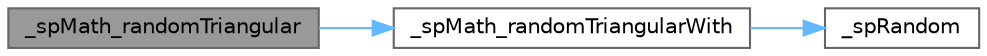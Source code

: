 digraph "_spMath_randomTriangular"
{
 // LATEX_PDF_SIZE
  bgcolor="transparent";
  edge [fontname=Helvetica,fontsize=10,labelfontname=Helvetica,labelfontsize=10];
  node [fontname=Helvetica,fontsize=10,shape=box,height=0.2,width=0.4];
  rankdir="LR";
  Node1 [id="Node000001",label="_spMath_randomTriangular",height=0.2,width=0.4,color="gray40", fillcolor="grey60", style="filled", fontcolor="black",tooltip=" "];
  Node1 -> Node2 [id="edge1_Node000001_Node000002",color="steelblue1",style="solid",tooltip=" "];
  Node2 [id="Node000002",label="_spMath_randomTriangularWith",height=0.2,width=0.4,color="grey40", fillcolor="white", style="filled",URL="$extension_8c.html#a6f4b6eca92f5bc95626550dcbcfb202b",tooltip=" "];
  Node2 -> Node3 [id="edge2_Node000002_Node000003",color="steelblue1",style="solid",tooltip=" "];
  Node3 [id="Node000003",label="_spRandom",height=0.2,width=0.4,color="grey40", fillcolor="white", style="filled",URL="$extension_8c.html#ab2ff6296b5202f3506f0861acc37cb76",tooltip=" "];
}

